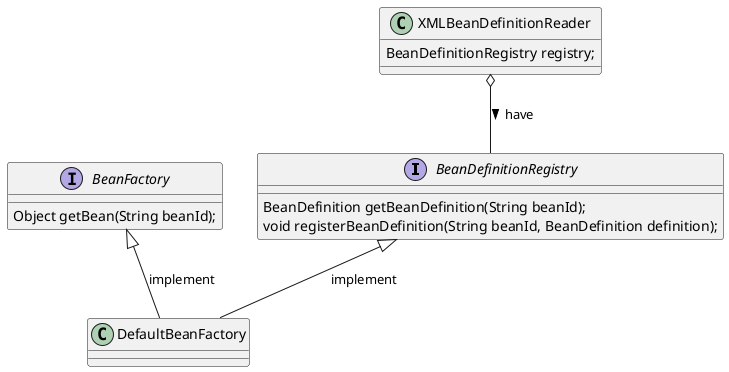 @startuml BeanFactory

interface BeanDefinitionRegistry {
  BeanDefinition getBeanDefinition(String beanId);
  void registerBeanDefinition(String beanId, BeanDefinition definition);
}

interface BeanFactory {
  Object getBean(String beanId);
}

class DefaultBeanFactory {
}

class XMLBeanDefinitionReader {
    BeanDefinitionRegistry registry;
}

BeanFactory <|-- DefaultBeanFactory : implement
BeanDefinitionRegistry <|-- DefaultBeanFactory : implement
XMLBeanDefinitionReader o-- BeanDefinitionRegistry : have >

@enduml